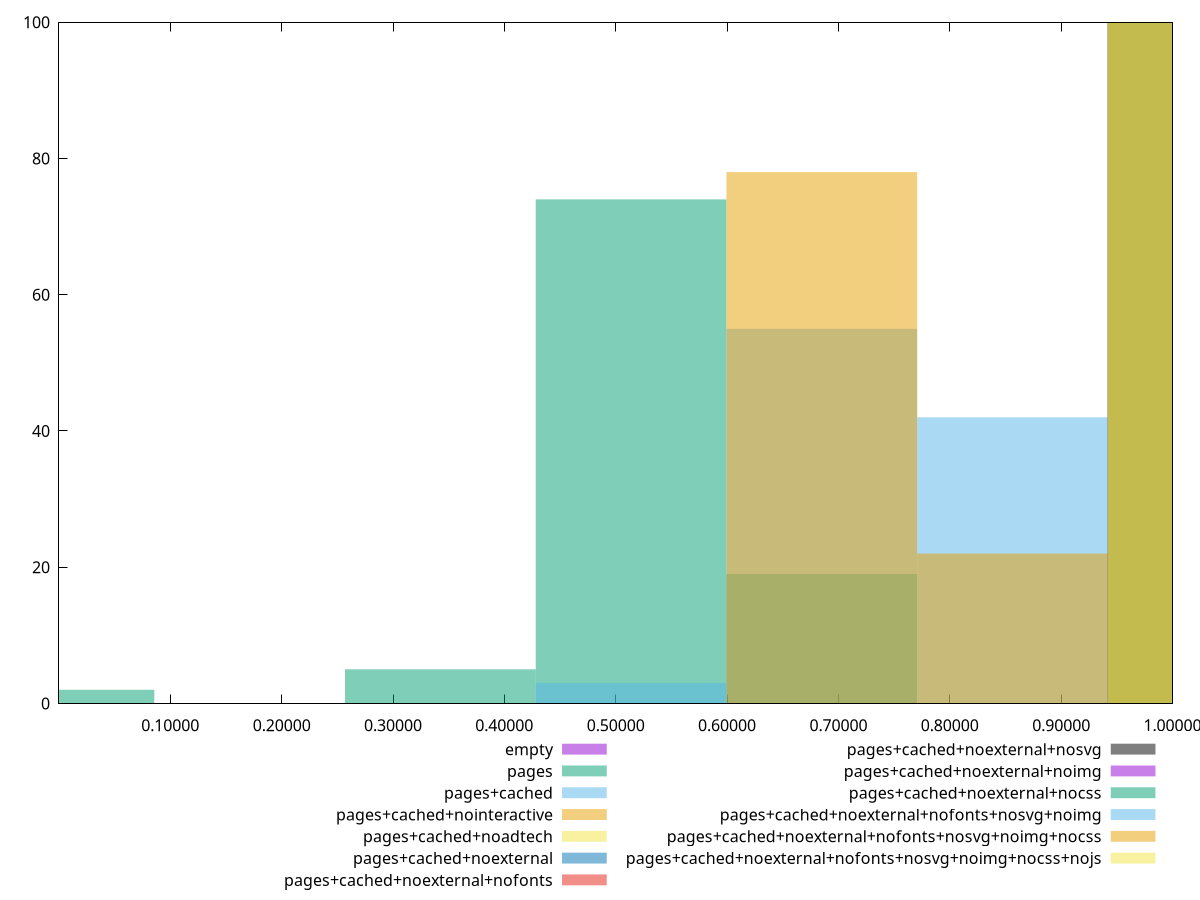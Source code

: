 reset

$empty <<EOF
1.0275895001897994 100
EOF

$pages <<EOF
0 2
0.6850596667931996 19
0.5137947500948997 74
0.3425298333965998 5
EOF

$pagesCached <<EOF
0.5137947500948997 3
0.6850596667931996 55
0.8563245834914995 42
EOF

$pagesCachedNointeractive <<EOF
0.6850596667931996 78
0.8563245834914995 22
EOF

$pagesCachedNoadtech <<EOF
1.0275895001897994 100
EOF

$pagesCachedNoexternal <<EOF
1.0275895001897994 100
EOF

$pagesCachedNoexternalNofonts <<EOF
1.0275895001897994 100
EOF

$pagesCachedNoexternalNosvg <<EOF
1.0275895001897994 100
EOF

$pagesCachedNoexternalNoimg <<EOF
1.0275895001897994 100
EOF

$pagesCachedNoexternalNocss <<EOF
1.0275895001897994 100
EOF

$pagesCachedNoexternalNofontsNosvgNoimg <<EOF
1.0275895001897994 100
EOF

$pagesCachedNoexternalNofontsNosvgNoimgNocss <<EOF
1.0275895001897994 100
EOF

$pagesCachedNoexternalNofontsNosvgNoimgNocssNojs <<EOF
1.0275895001897994 100
EOF

set key outside below
set boxwidth 0.1712649166982999
set xrange [0.00005371378454288589:0.9999999442069185]
set yrange [0:100]
set style fill transparent solid 0.5 noborder
set terminal svg size 640, 610 enhanced background rgb 'white'
set output "report_00007_2020-12-11T15:55:29.892Z/speed-index/comparison/histogram/all_score.svg"

plot $empty title "empty" with boxes, \
     $pages title "pages" with boxes, \
     $pagesCached title "pages+cached" with boxes, \
     $pagesCachedNointeractive title "pages+cached+nointeractive" with boxes, \
     $pagesCachedNoadtech title "pages+cached+noadtech" with boxes, \
     $pagesCachedNoexternal title "pages+cached+noexternal" with boxes, \
     $pagesCachedNoexternalNofonts title "pages+cached+noexternal+nofonts" with boxes, \
     $pagesCachedNoexternalNosvg title "pages+cached+noexternal+nosvg" with boxes, \
     $pagesCachedNoexternalNoimg title "pages+cached+noexternal+noimg" with boxes, \
     $pagesCachedNoexternalNocss title "pages+cached+noexternal+nocss" with boxes, \
     $pagesCachedNoexternalNofontsNosvgNoimg title "pages+cached+noexternal+nofonts+nosvg+noimg" with boxes, \
     $pagesCachedNoexternalNofontsNosvgNoimgNocss title "pages+cached+noexternal+nofonts+nosvg+noimg+nocss" with boxes, \
     $pagesCachedNoexternalNofontsNosvgNoimgNocssNojs title "pages+cached+noexternal+nofonts+nosvg+noimg+nocss+nojs" with boxes

reset
